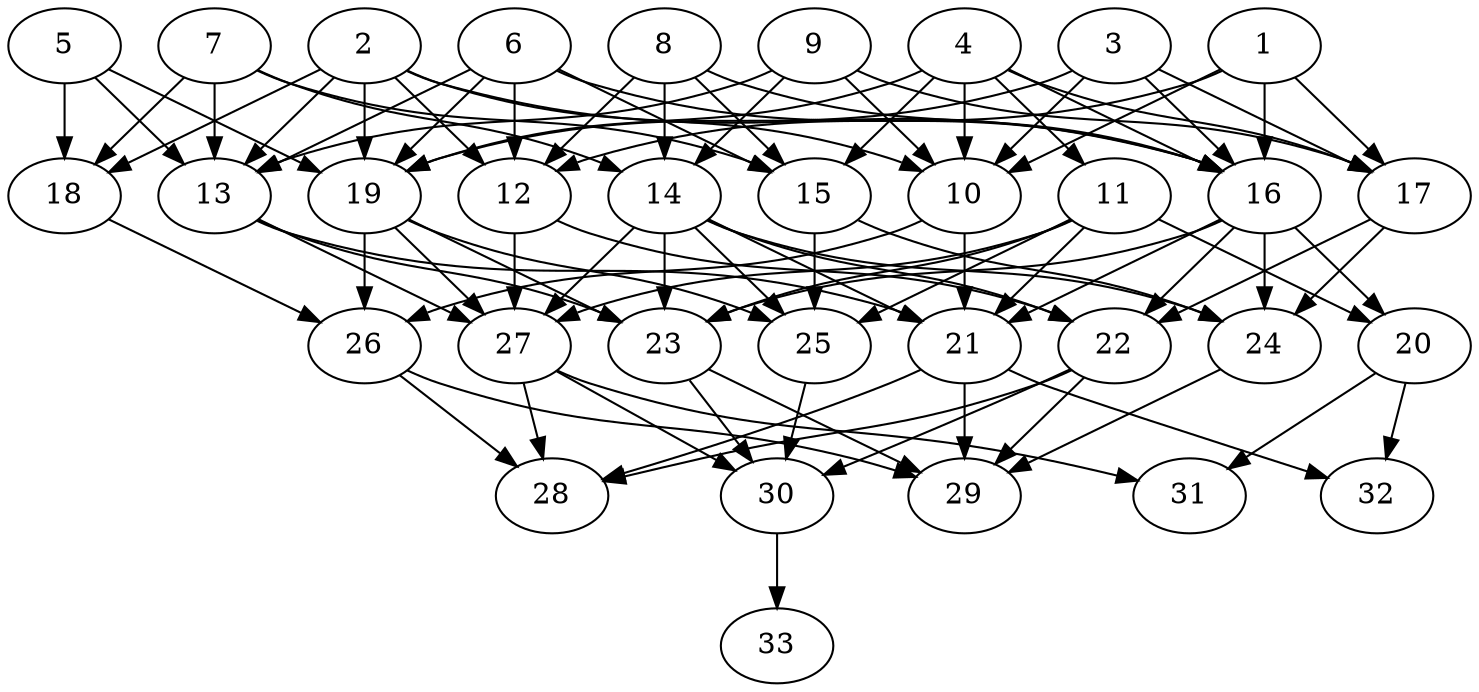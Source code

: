 // DAG (tier=2-normal, mode=compute, n=33, ccr=0.351, fat=0.625, density=0.590, regular=0.515, jump=0.149, mindata=524288, maxdata=8388608)
// DAG automatically generated by daggen at Sun Aug 24 16:33:33 2025
// /home/ermia/Project/Environments/daggen/bin/daggen --dot --ccr 0.351 --fat 0.625 --regular 0.515 --density 0.590 --jump 0.149 --mindata 524288 --maxdata 8388608 -n 33 
digraph G {
  1 [size="4436278612335077", alpha="0.09", expect_size="2218139306167538"]
  1 -> 10 [size ="99961203064832"]
  1 -> 12 [size ="99961203064832"]
  1 -> 16 [size ="99961203064832"]
  1 -> 17 [size ="99961203064832"]
  2 [size="4886304945974479", alpha="0.03", expect_size="2443152472987239"]
  2 -> 10 [size ="190545183899648"]
  2 -> 12 [size ="190545183899648"]
  2 -> 13 [size ="190545183899648"]
  2 -> 16 [size ="190545183899648"]
  2 -> 18 [size ="190545183899648"]
  2 -> 19 [size ="190545183899648"]
  3 [size="490058800466883968", alpha="0.05", expect_size="245029400233441984"]
  3 -> 10 [size ="281706443571200"]
  3 -> 16 [size ="281706443571200"]
  3 -> 17 [size ="281706443571200"]
  3 -> 19 [size ="281706443571200"]
  4 [size="795876364648448000", alpha="0.14", expect_size="397938182324224000"]
  4 -> 10 [size ="6870479667200"]
  4 -> 11 [size ="6870479667200"]
  4 -> 15 [size ="6870479667200"]
  4 -> 16 [size ="6870479667200"]
  4 -> 17 [size ="6870479667200"]
  4 -> 19 [size ="6870479667200"]
  5 [size="13817813724914534", alpha="0.02", expect_size="6908906862457267"]
  5 -> 13 [size ="458739626803200"]
  5 -> 18 [size ="458739626803200"]
  5 -> 19 [size ="458739626803200"]
  6 [size="8209156750180352000", alpha="0.04", expect_size="4104578375090176000"]
  6 -> 12 [size ="32555348787200"]
  6 -> 13 [size ="32555348787200"]
  6 -> 15 [size ="32555348787200"]
  6 -> 16 [size ="32555348787200"]
  6 -> 19 [size ="32555348787200"]
  7 [size="126944395566501593088", alpha="0.09", expect_size="63472197783250796544"]
  7 -> 13 [size ="202068681818112"]
  7 -> 14 [size ="202068681818112"]
  7 -> 15 [size ="202068681818112"]
  7 -> 18 [size ="202068681818112"]
  8 [size="261151181222703776", alpha="0.15", expect_size="130575590611351888"]
  8 -> 12 [size ="97600791379968"]
  8 -> 14 [size ="97600791379968"]
  8 -> 15 [size ="97600791379968"]
  8 -> 16 [size ="97600791379968"]
  9 [size="147948595771867136000", alpha="0.03", expect_size="73974297885933568000"]
  9 -> 10 [size ="223784783052800"]
  9 -> 13 [size ="223784783052800"]
  9 -> 14 [size ="223784783052800"]
  9 -> 17 [size ="223784783052800"]
  10 [size="46830399250235392000", alpha="0.02", expect_size="23415199625117696000"]
  10 -> 21 [size ="103938208563200"]
  10 -> 26 [size ="103938208563200"]
  11 [size="1801260940696130", alpha="0.09", expect_size="900630470348065"]
  11 -> 20 [size ="102349817249792"]
  11 -> 21 [size ="102349817249792"]
  11 -> 23 [size ="102349817249792"]
  11 -> 25 [size ="102349817249792"]
  11 -> 27 [size ="102349817249792"]
  12 [size="96349477140116672", alpha="0.08", expect_size="48174738570058336"]
  12 -> 22 [size ="172445923278848"]
  12 -> 27 [size ="172445923278848"]
  13 [size="78307827749274779648", alpha="0.13", expect_size="39153913874637389824"]
  13 -> 21 [size ="146428890447872"]
  13 -> 23 [size ="146428890447872"]
  13 -> 27 [size ="146428890447872"]
  14 [size="6709998450230226", alpha="0.20", expect_size="3354999225115113"]
  14 -> 21 [size ="114096343089152"]
  14 -> 22 [size ="114096343089152"]
  14 -> 23 [size ="114096343089152"]
  14 -> 24 [size ="114096343089152"]
  14 -> 25 [size ="114096343089152"]
  14 -> 27 [size ="114096343089152"]
  15 [size="13181764216353540", alpha="0.01", expect_size="6590882108176770"]
  15 -> 24 [size ="281900925059072"]
  15 -> 25 [size ="281900925059072"]
  16 [size="177768251606437986304", alpha="0.05", expect_size="88884125803218993152"]
  16 -> 20 [size ="252925599285248"]
  16 -> 21 [size ="252925599285248"]
  16 -> 22 [size ="252925599285248"]
  16 -> 23 [size ="252925599285248"]
  16 -> 24 [size ="252925599285248"]
  17 [size="721792206398029824", alpha="0.09", expect_size="360896103199014912"]
  17 -> 22 [size ="6437216452608"]
  17 -> 24 [size ="6437216452608"]
  18 [size="1003157420777241984", alpha="0.06", expect_size="501578710388620992"]
  18 -> 26 [size ="453296896606208"]
  19 [size="24871560185592568", alpha="0.08", expect_size="12435780092796284"]
  19 -> 23 [size ="456137908420608"]
  19 -> 25 [size ="456137908420608"]
  19 -> 26 [size ="456137908420608"]
  19 -> 27 [size ="456137908420608"]
  20 [size="1242261423331671552", alpha="0.08", expect_size="621130711665835776"]
  20 -> 31 [size ="475010170880000"]
  20 -> 32 [size ="475010170880000"]
  21 [size="362312121521746880", alpha="0.02", expect_size="181156060760873440"]
  21 -> 28 [size ="292304476700672"]
  21 -> 29 [size ="292304476700672"]
  21 -> 32 [size ="292304476700672"]
  22 [size="129050922886359200", alpha="0.19", expect_size="64525461443179600"]
  22 -> 28 [size ="51426998878208"]
  22 -> 29 [size ="51426998878208"]
  22 -> 30 [size ="51426998878208"]
  23 [size="8540141919716128", alpha="0.05", expect_size="4270070959858064"]
  23 -> 29 [size ="221537441415168"]
  23 -> 30 [size ="221537441415168"]
  24 [size="96287542705624449024", alpha="0.11", expect_size="48143771352812224512"]
  24 -> 29 [size ="168062204510208"]
  25 [size="1218842217021368064", alpha="0.16", expect_size="609421108510684032"]
  25 -> 30 [size ="448622495793152"]
  26 [size="413788542547211392", alpha="0.11", expect_size="206894271273605696"]
  26 -> 28 [size ="248066607153152"]
  26 -> 29 [size ="248066607153152"]
  27 [size="193043755947727552", alpha="0.05", expect_size="96521877973863776"]
  27 -> 28 [size ="86922428940288"]
  27 -> 30 [size ="86922428940288"]
  27 -> 31 [size ="86922428940288"]
  28 [size="596368789604487936", alpha="0.07", expect_size="298184394802243968"]
  29 [size="41036640367705984", alpha="0.08", expect_size="20518320183852992"]
  30 [size="9443663630407666", alpha="0.05", expect_size="4721831815203833"]
  30 -> 33 [size ="236436951400448"]
  31 [size="18521653780572172", alpha="0.13", expect_size="9260826890286086"]
  32 [size="81454758816051776", alpha="0.01", expect_size="40727379408025888"]
  33 [size="406559398446541824", alpha="0.11", expect_size="203279699223270912"]
}